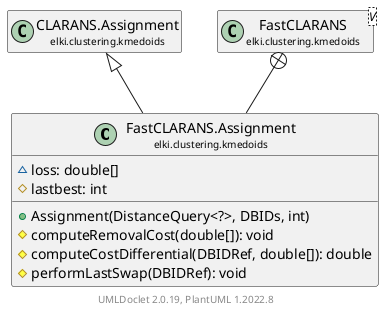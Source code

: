 @startuml
    remove .*\.(Instance|Par|Parameterizer|Factory)$
    set namespaceSeparator none
    hide empty fields
    hide empty methods

    class "<size:14>FastCLARANS.Assignment\n<size:10>elki.clustering.kmedoids" as elki.clustering.kmedoids.FastCLARANS.Assignment [[FastCLARANS.Assignment.html]] {
        ~loss: double[]
        #lastbest: int
        +Assignment(DistanceQuery<?>, DBIDs, int)
        #computeRemovalCost(double[]): void
        #computeCostDifferential(DBIDRef, double[]): double
        #performLastSwap(DBIDRef): void
    }

    class "<size:14>CLARANS.Assignment\n<size:10>elki.clustering.kmedoids" as elki.clustering.kmedoids.CLARANS.Assignment [[CLARANS.Assignment.html]]
    class "<size:14>FastCLARANS\n<size:10>elki.clustering.kmedoids" as elki.clustering.kmedoids.FastCLARANS<V> [[FastCLARANS.html]]

    elki.clustering.kmedoids.CLARANS.Assignment <|-- elki.clustering.kmedoids.FastCLARANS.Assignment
    elki.clustering.kmedoids.FastCLARANS +-- elki.clustering.kmedoids.FastCLARANS.Assignment

    center footer UMLDoclet 2.0.19, PlantUML 1.2022.8
@enduml
